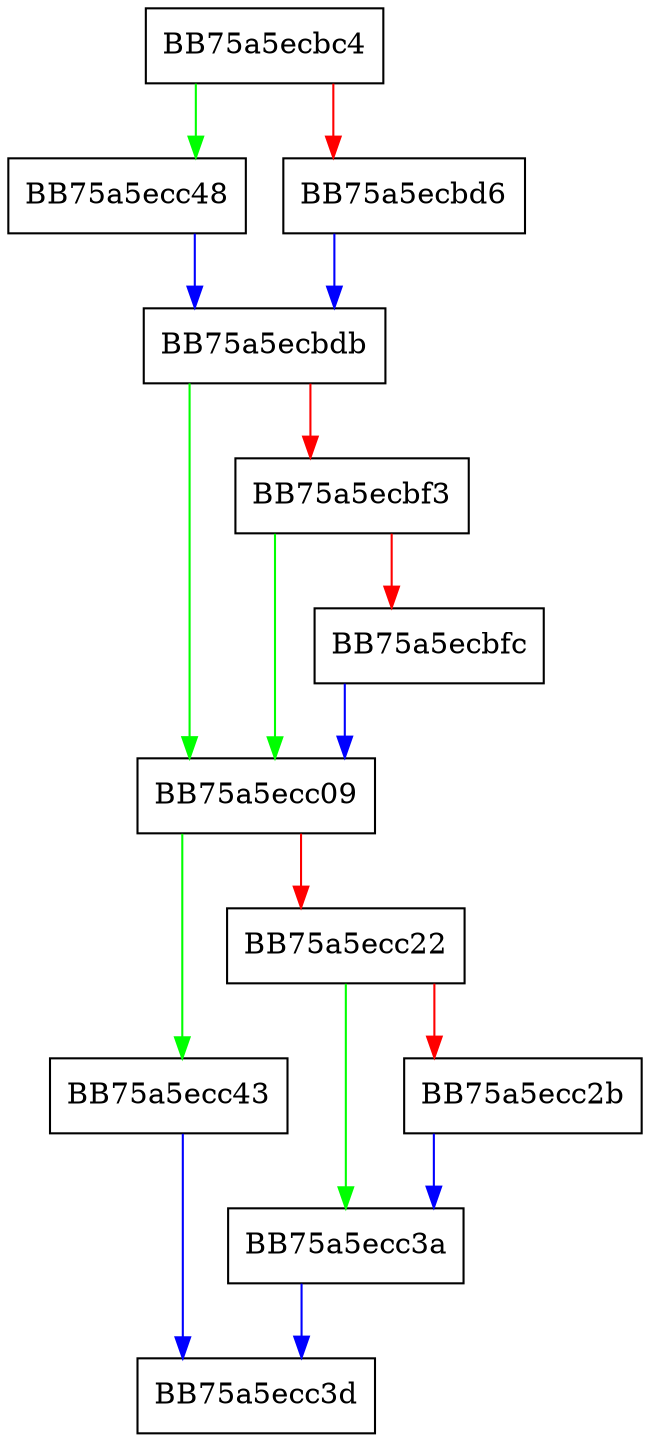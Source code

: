 digraph _Desired_grow_bucket_count {
  node [shape="box"];
  graph [splines=ortho];
  BB75a5ecbc4 -> BB75a5ecc48 [color="green"];
  BB75a5ecbc4 -> BB75a5ecbd6 [color="red"];
  BB75a5ecbd6 -> BB75a5ecbdb [color="blue"];
  BB75a5ecbdb -> BB75a5ecc09 [color="green"];
  BB75a5ecbdb -> BB75a5ecbf3 [color="red"];
  BB75a5ecbf3 -> BB75a5ecc09 [color="green"];
  BB75a5ecbf3 -> BB75a5ecbfc [color="red"];
  BB75a5ecbfc -> BB75a5ecc09 [color="blue"];
  BB75a5ecc09 -> BB75a5ecc43 [color="green"];
  BB75a5ecc09 -> BB75a5ecc22 [color="red"];
  BB75a5ecc22 -> BB75a5ecc3a [color="green"];
  BB75a5ecc22 -> BB75a5ecc2b [color="red"];
  BB75a5ecc2b -> BB75a5ecc3a [color="blue"];
  BB75a5ecc3a -> BB75a5ecc3d [color="blue"];
  BB75a5ecc43 -> BB75a5ecc3d [color="blue"];
  BB75a5ecc48 -> BB75a5ecbdb [color="blue"];
}